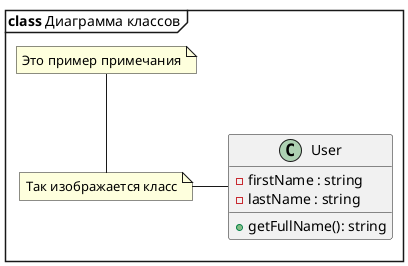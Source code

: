 @startuml "Example diagram"

mainframe <b>class</b> Диаграмма классов

note "Это пример примечания" as N1
note "Так изображается класс" as N2

class User {
    -firstName : string
    -lastName : string
    +getFullName(): string
}

N1 -- N2
N2 - User
@enduml